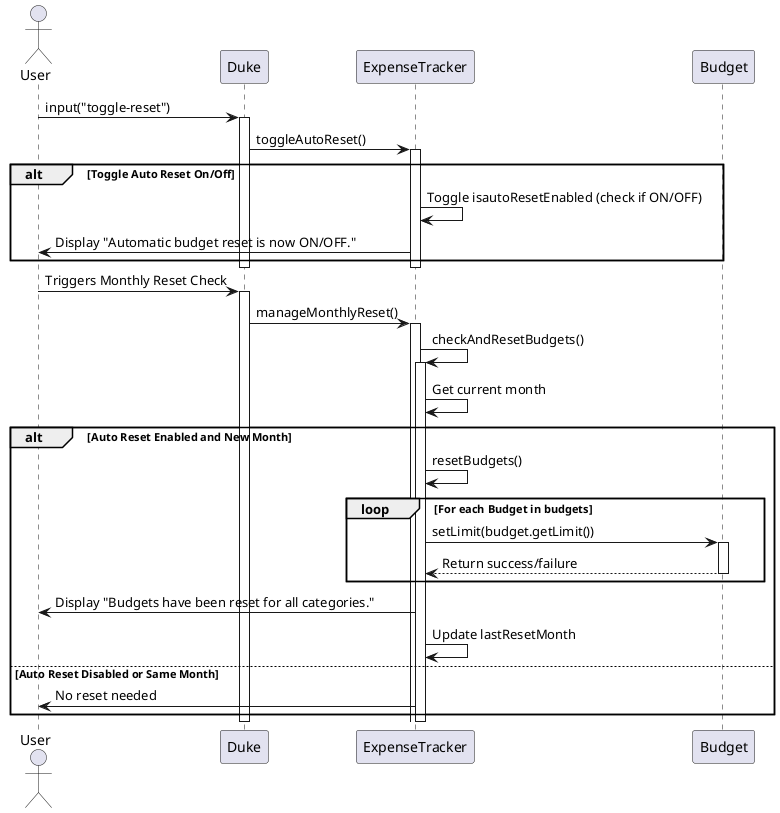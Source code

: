 @startuml

actor User
participant "Duke" as Duke
participant "ExpenseTracker" as ExpenseTracker
participant "Budget" as Budget

User -> Duke : input("toggle-reset")
activate Duke

Duke -> ExpenseTracker : toggleAutoReset()
activate ExpenseTracker

alt Toggle Auto Reset On/Off
    ExpenseTracker -> ExpenseTracker : Toggle isautoResetEnabled (check if ON/OFF)
    ExpenseTracker -> User : Display "Automatic budget reset is now ON/OFF."
end

deactivate ExpenseTracker
deactivate Duke


User -> Duke : Triggers Monthly Reset Check
activate Duke

Duke -> ExpenseTracker : manageMonthlyReset()
activate ExpenseTracker

ExpenseTracker -> ExpenseTracker : checkAndResetBudgets()
activate ExpenseTracker

ExpenseTracker -> ExpenseTracker : Get current month

alt Auto Reset Enabled and New Month
    ExpenseTracker -> ExpenseTracker : resetBudgets()
    loop For each Budget in budgets
        ExpenseTracker -> Budget : setLimit(budget.getLimit())
        activate Budget
        Budget --> ExpenseTracker : Return success/failure
        deactivate Budget
    end
    ExpenseTracker -> User : Display "Budgets have been reset for all categories."
    ExpenseTracker -> ExpenseTracker : Update lastResetMonth
else Auto Reset Disabled or Same Month
    ExpenseTracker -> User : No reset needed
end

deactivate ExpenseTracker
deactivate Duke

@enduml
